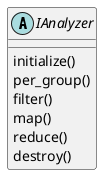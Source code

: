 @startuml

abstract class IAnalyzer {
    initialize()
    per_group()
    filter()
    map()
    reduce()
    destroy()
}

@enduml